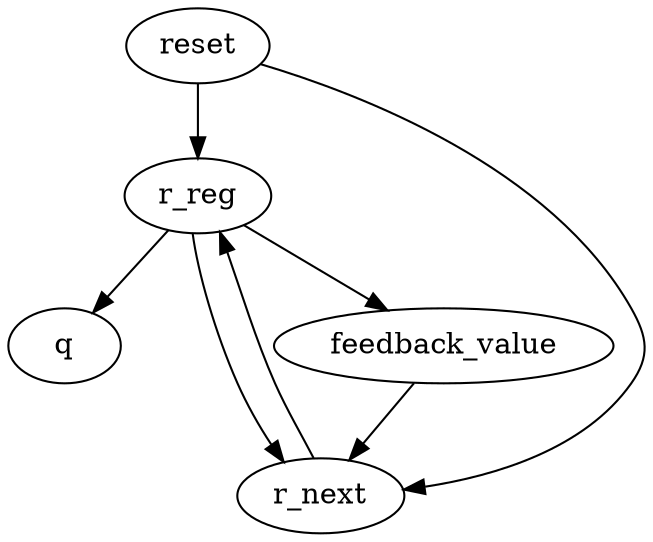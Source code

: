 strict digraph "" {
	r_reg -> q	[weight=1.0];
	r_reg -> r_next	[weight=1.0];
	r_reg -> feedback_value	[weight=1.0];
	r_next -> r_reg	[weight=1.0];
	feedback_value -> r_next	[weight=1.0];
	reset -> r_reg	[weight=2.0];
	reset -> r_next	[weight=1.0];
}
